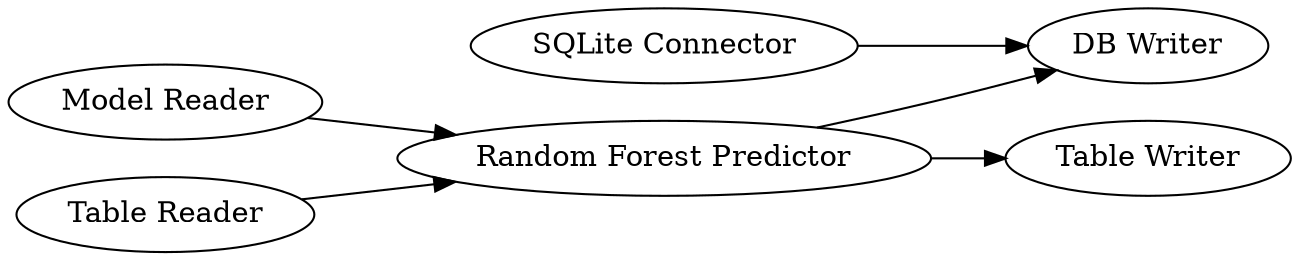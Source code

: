 digraph {
	158 [label="Random Forest Predictor"]
	160 [label="SQLite Connector"]
	161 [label="DB Writer"]
	164 [label="Model Reader"]
	165 [label="Table Reader"]
	166 [label="Table Writer"]
	158 -> 166
	158 -> 161
	160 -> 161
	164 -> 158
	165 -> 158
	rankdir=LR
}
